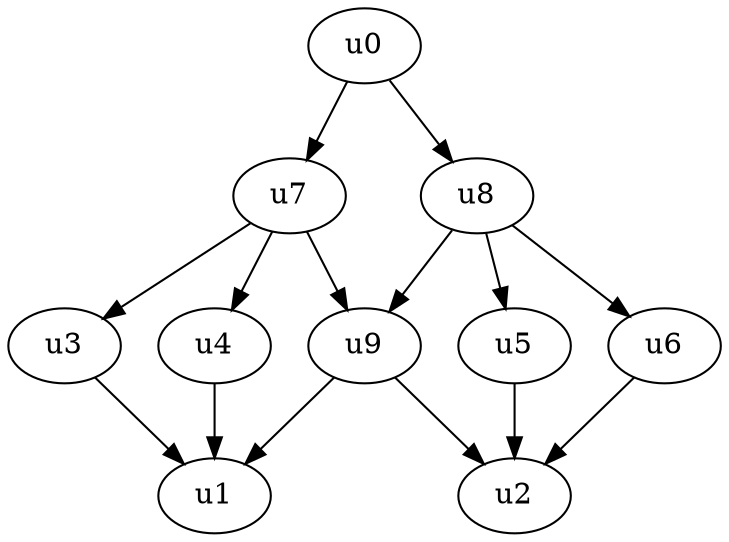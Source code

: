 digraph frame8 {
	u0 -> u7 -> u3 -> u1;
	u7 -> u4 -> u1;
	u7 -> u9 -> u1;
	u0 -> u8 -> u5 -> u2;
	u8 -> u6 -> u2;
	u8 -> u9 -> u2;
}
